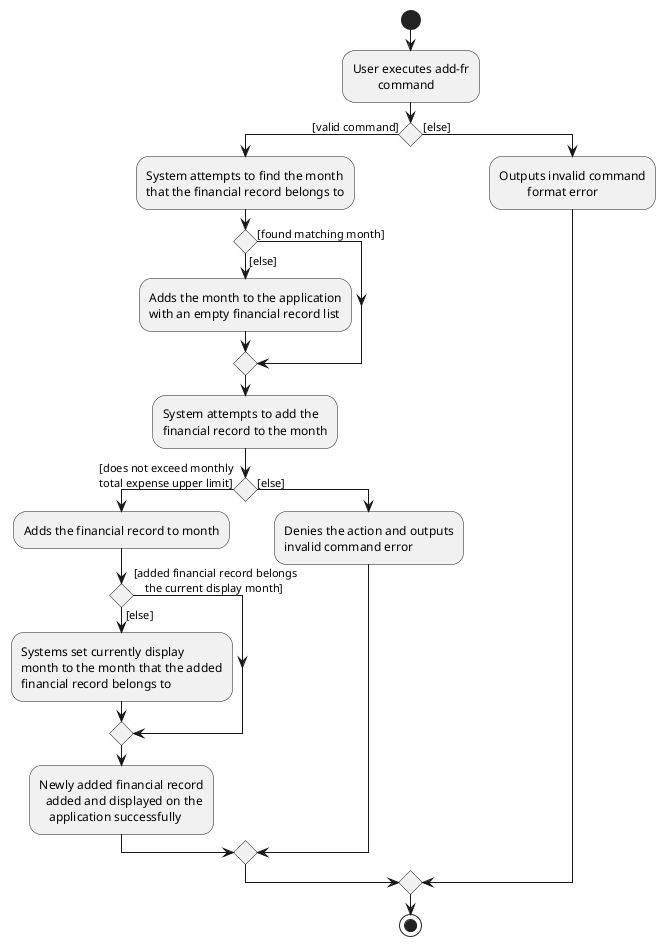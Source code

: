 @startuml
start
:User executes add-fr
        command;

if () then ([valid command])
    :System attempts to find the month
   that the financial record belongs to;

if () then ([found matching month])

else ([else])
    :Adds the month to the application
    with an empty financial record list;
endif
    :System attempts to add the
    financial record to the month;

if () then ([does not exceed monthly
total expense upper limit])
    :Adds the financial record to month;
    if () then ([added financial record belongs
    the current display month])
    else ([else])
        :Systems set currently display
        month to the month that the added
        financial record belongs to;
    endif
            :Newly added financial record
              added and displayed on the
               application successfully;
else ([else])
    :Denies the action and outputs
    invalid command error;
endif

else ([else])
    :Outputs invalid command
             format error;
endif

stop
@enduml
